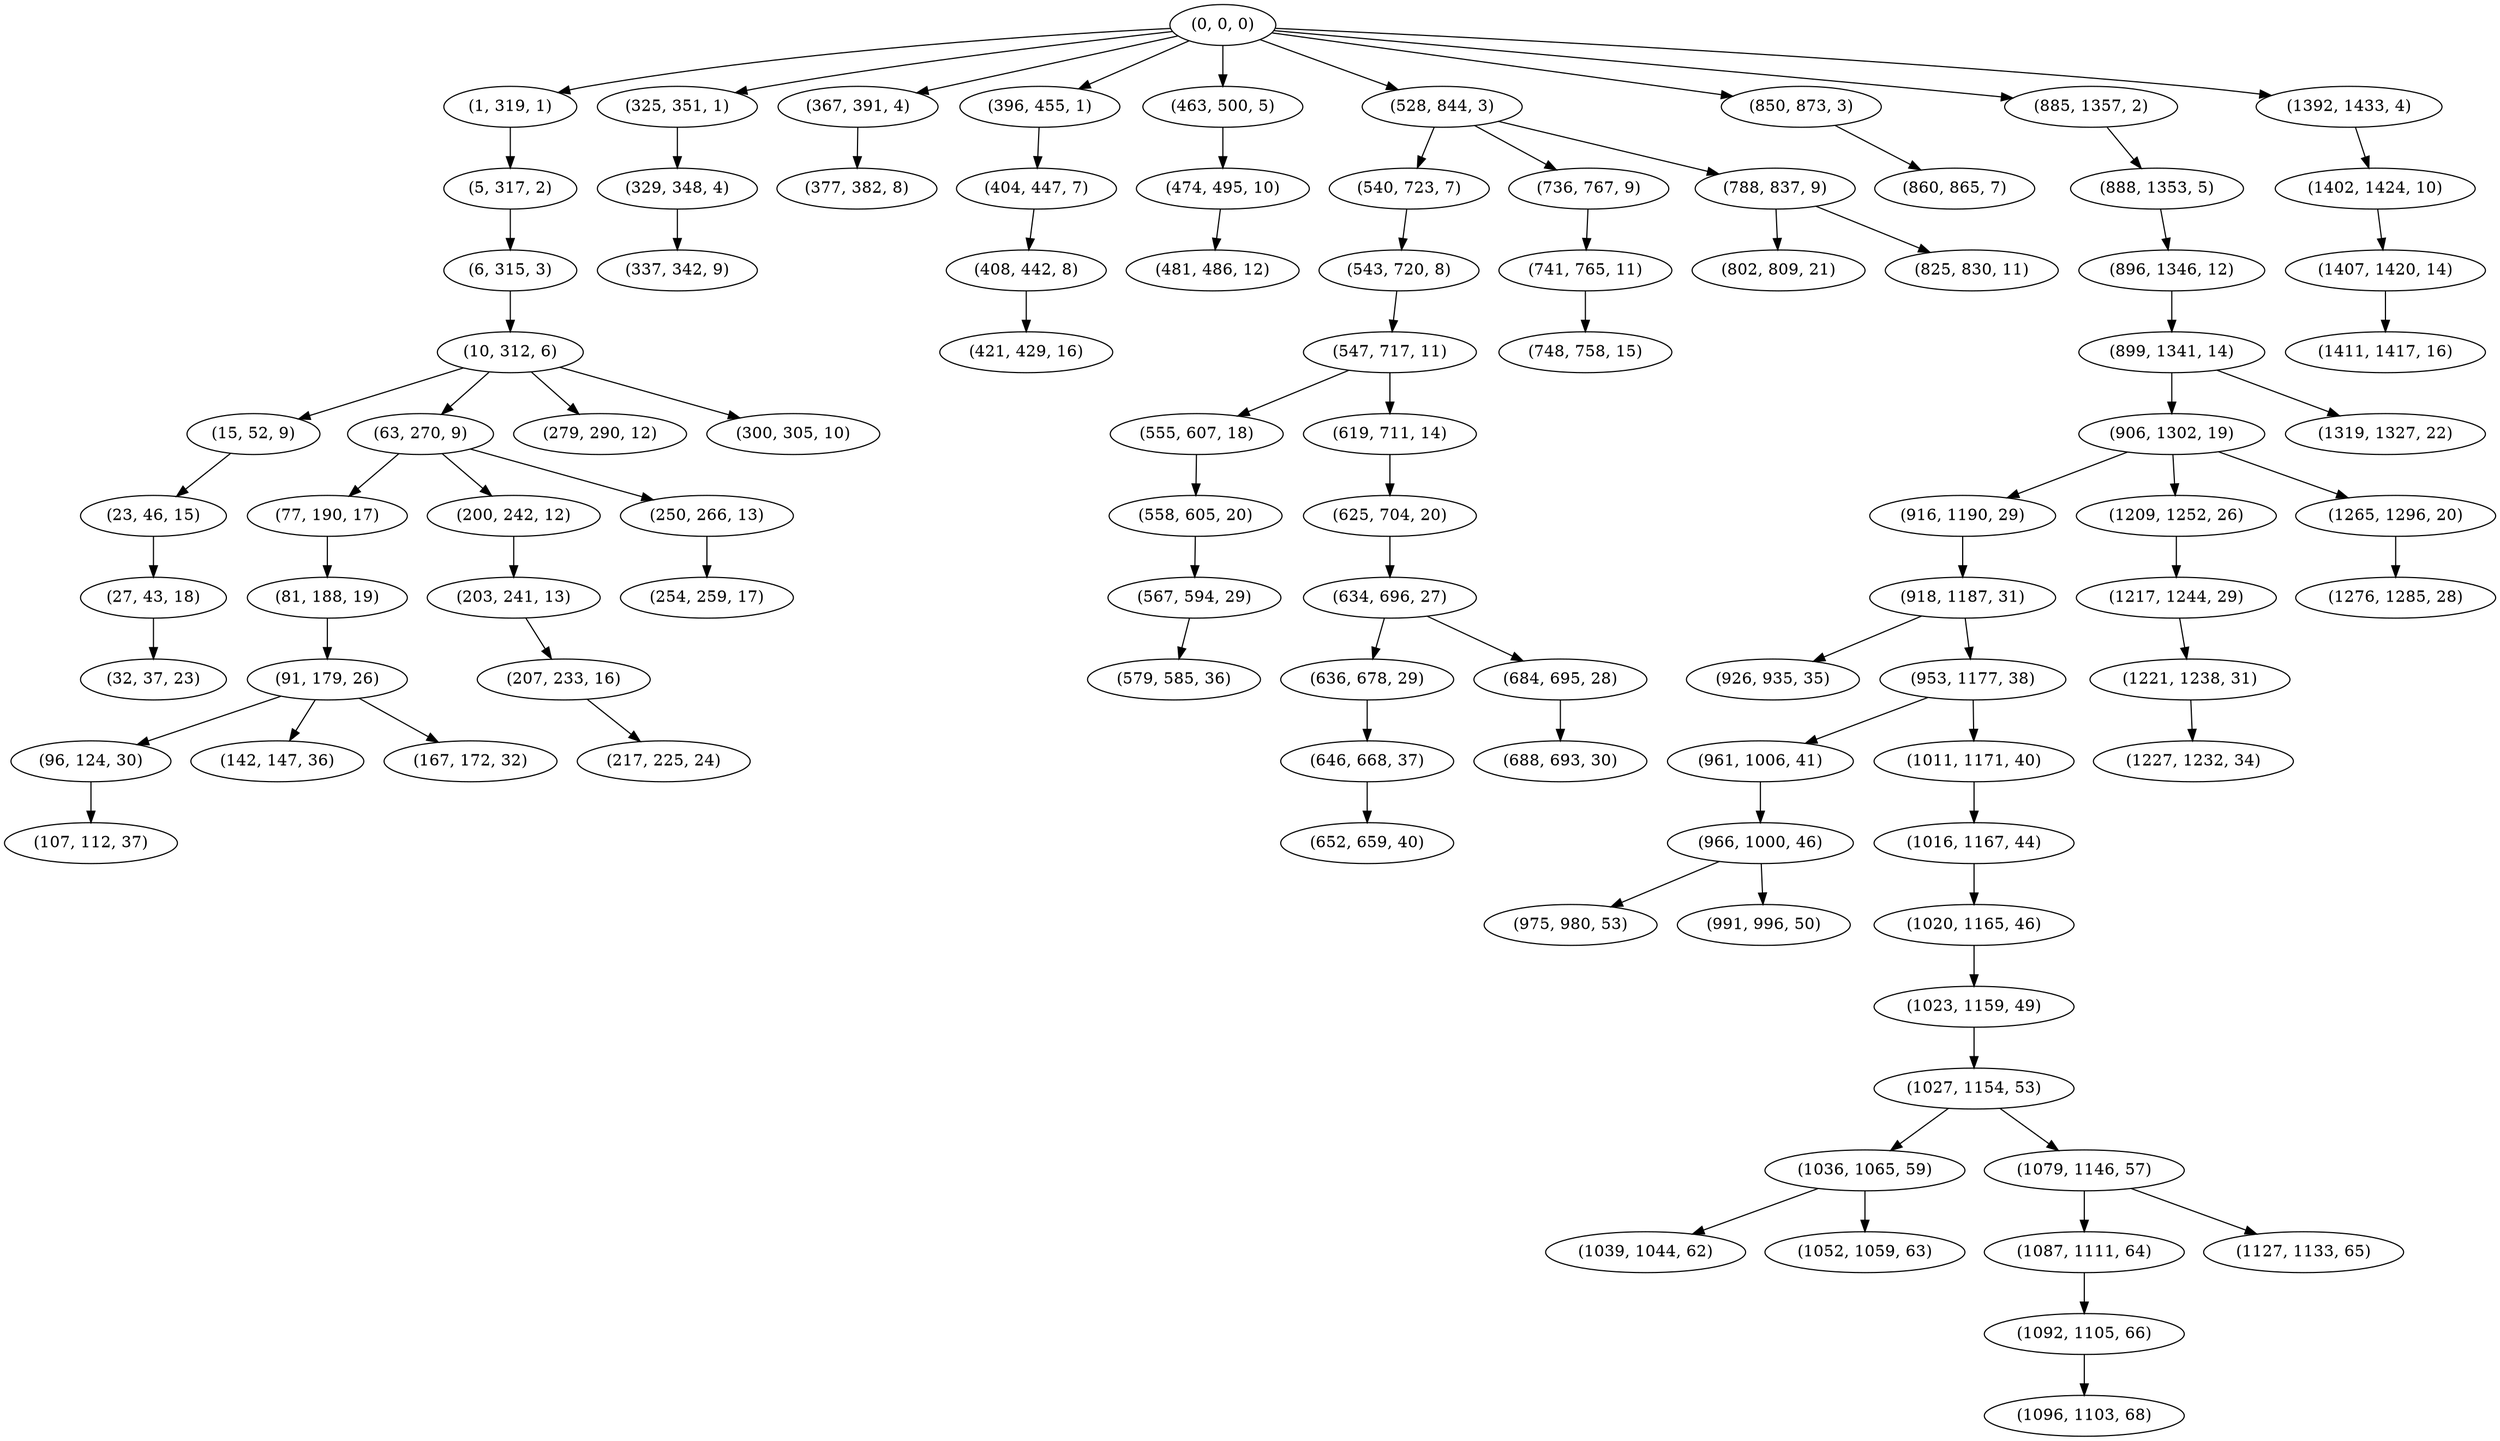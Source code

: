 digraph tree {
    "(0, 0, 0)";
    "(1, 319, 1)";
    "(5, 317, 2)";
    "(6, 315, 3)";
    "(10, 312, 6)";
    "(15, 52, 9)";
    "(23, 46, 15)";
    "(27, 43, 18)";
    "(32, 37, 23)";
    "(63, 270, 9)";
    "(77, 190, 17)";
    "(81, 188, 19)";
    "(91, 179, 26)";
    "(96, 124, 30)";
    "(107, 112, 37)";
    "(142, 147, 36)";
    "(167, 172, 32)";
    "(200, 242, 12)";
    "(203, 241, 13)";
    "(207, 233, 16)";
    "(217, 225, 24)";
    "(250, 266, 13)";
    "(254, 259, 17)";
    "(279, 290, 12)";
    "(300, 305, 10)";
    "(325, 351, 1)";
    "(329, 348, 4)";
    "(337, 342, 9)";
    "(367, 391, 4)";
    "(377, 382, 8)";
    "(396, 455, 1)";
    "(404, 447, 7)";
    "(408, 442, 8)";
    "(421, 429, 16)";
    "(463, 500, 5)";
    "(474, 495, 10)";
    "(481, 486, 12)";
    "(528, 844, 3)";
    "(540, 723, 7)";
    "(543, 720, 8)";
    "(547, 717, 11)";
    "(555, 607, 18)";
    "(558, 605, 20)";
    "(567, 594, 29)";
    "(579, 585, 36)";
    "(619, 711, 14)";
    "(625, 704, 20)";
    "(634, 696, 27)";
    "(636, 678, 29)";
    "(646, 668, 37)";
    "(652, 659, 40)";
    "(684, 695, 28)";
    "(688, 693, 30)";
    "(736, 767, 9)";
    "(741, 765, 11)";
    "(748, 758, 15)";
    "(788, 837, 9)";
    "(802, 809, 21)";
    "(825, 830, 11)";
    "(850, 873, 3)";
    "(860, 865, 7)";
    "(885, 1357, 2)";
    "(888, 1353, 5)";
    "(896, 1346, 12)";
    "(899, 1341, 14)";
    "(906, 1302, 19)";
    "(916, 1190, 29)";
    "(918, 1187, 31)";
    "(926, 935, 35)";
    "(953, 1177, 38)";
    "(961, 1006, 41)";
    "(966, 1000, 46)";
    "(975, 980, 53)";
    "(991, 996, 50)";
    "(1011, 1171, 40)";
    "(1016, 1167, 44)";
    "(1020, 1165, 46)";
    "(1023, 1159, 49)";
    "(1027, 1154, 53)";
    "(1036, 1065, 59)";
    "(1039, 1044, 62)";
    "(1052, 1059, 63)";
    "(1079, 1146, 57)";
    "(1087, 1111, 64)";
    "(1092, 1105, 66)";
    "(1096, 1103, 68)";
    "(1127, 1133, 65)";
    "(1209, 1252, 26)";
    "(1217, 1244, 29)";
    "(1221, 1238, 31)";
    "(1227, 1232, 34)";
    "(1265, 1296, 20)";
    "(1276, 1285, 28)";
    "(1319, 1327, 22)";
    "(1392, 1433, 4)";
    "(1402, 1424, 10)";
    "(1407, 1420, 14)";
    "(1411, 1417, 16)";
    "(0, 0, 0)" -> "(1, 319, 1)";
    "(0, 0, 0)" -> "(325, 351, 1)";
    "(0, 0, 0)" -> "(367, 391, 4)";
    "(0, 0, 0)" -> "(396, 455, 1)";
    "(0, 0, 0)" -> "(463, 500, 5)";
    "(0, 0, 0)" -> "(528, 844, 3)";
    "(0, 0, 0)" -> "(850, 873, 3)";
    "(0, 0, 0)" -> "(885, 1357, 2)";
    "(0, 0, 0)" -> "(1392, 1433, 4)";
    "(1, 319, 1)" -> "(5, 317, 2)";
    "(5, 317, 2)" -> "(6, 315, 3)";
    "(6, 315, 3)" -> "(10, 312, 6)";
    "(10, 312, 6)" -> "(15, 52, 9)";
    "(10, 312, 6)" -> "(63, 270, 9)";
    "(10, 312, 6)" -> "(279, 290, 12)";
    "(10, 312, 6)" -> "(300, 305, 10)";
    "(15, 52, 9)" -> "(23, 46, 15)";
    "(23, 46, 15)" -> "(27, 43, 18)";
    "(27, 43, 18)" -> "(32, 37, 23)";
    "(63, 270, 9)" -> "(77, 190, 17)";
    "(63, 270, 9)" -> "(200, 242, 12)";
    "(63, 270, 9)" -> "(250, 266, 13)";
    "(77, 190, 17)" -> "(81, 188, 19)";
    "(81, 188, 19)" -> "(91, 179, 26)";
    "(91, 179, 26)" -> "(96, 124, 30)";
    "(91, 179, 26)" -> "(142, 147, 36)";
    "(91, 179, 26)" -> "(167, 172, 32)";
    "(96, 124, 30)" -> "(107, 112, 37)";
    "(200, 242, 12)" -> "(203, 241, 13)";
    "(203, 241, 13)" -> "(207, 233, 16)";
    "(207, 233, 16)" -> "(217, 225, 24)";
    "(250, 266, 13)" -> "(254, 259, 17)";
    "(325, 351, 1)" -> "(329, 348, 4)";
    "(329, 348, 4)" -> "(337, 342, 9)";
    "(367, 391, 4)" -> "(377, 382, 8)";
    "(396, 455, 1)" -> "(404, 447, 7)";
    "(404, 447, 7)" -> "(408, 442, 8)";
    "(408, 442, 8)" -> "(421, 429, 16)";
    "(463, 500, 5)" -> "(474, 495, 10)";
    "(474, 495, 10)" -> "(481, 486, 12)";
    "(528, 844, 3)" -> "(540, 723, 7)";
    "(528, 844, 3)" -> "(736, 767, 9)";
    "(528, 844, 3)" -> "(788, 837, 9)";
    "(540, 723, 7)" -> "(543, 720, 8)";
    "(543, 720, 8)" -> "(547, 717, 11)";
    "(547, 717, 11)" -> "(555, 607, 18)";
    "(547, 717, 11)" -> "(619, 711, 14)";
    "(555, 607, 18)" -> "(558, 605, 20)";
    "(558, 605, 20)" -> "(567, 594, 29)";
    "(567, 594, 29)" -> "(579, 585, 36)";
    "(619, 711, 14)" -> "(625, 704, 20)";
    "(625, 704, 20)" -> "(634, 696, 27)";
    "(634, 696, 27)" -> "(636, 678, 29)";
    "(634, 696, 27)" -> "(684, 695, 28)";
    "(636, 678, 29)" -> "(646, 668, 37)";
    "(646, 668, 37)" -> "(652, 659, 40)";
    "(684, 695, 28)" -> "(688, 693, 30)";
    "(736, 767, 9)" -> "(741, 765, 11)";
    "(741, 765, 11)" -> "(748, 758, 15)";
    "(788, 837, 9)" -> "(802, 809, 21)";
    "(788, 837, 9)" -> "(825, 830, 11)";
    "(850, 873, 3)" -> "(860, 865, 7)";
    "(885, 1357, 2)" -> "(888, 1353, 5)";
    "(888, 1353, 5)" -> "(896, 1346, 12)";
    "(896, 1346, 12)" -> "(899, 1341, 14)";
    "(899, 1341, 14)" -> "(906, 1302, 19)";
    "(899, 1341, 14)" -> "(1319, 1327, 22)";
    "(906, 1302, 19)" -> "(916, 1190, 29)";
    "(906, 1302, 19)" -> "(1209, 1252, 26)";
    "(906, 1302, 19)" -> "(1265, 1296, 20)";
    "(916, 1190, 29)" -> "(918, 1187, 31)";
    "(918, 1187, 31)" -> "(926, 935, 35)";
    "(918, 1187, 31)" -> "(953, 1177, 38)";
    "(953, 1177, 38)" -> "(961, 1006, 41)";
    "(953, 1177, 38)" -> "(1011, 1171, 40)";
    "(961, 1006, 41)" -> "(966, 1000, 46)";
    "(966, 1000, 46)" -> "(975, 980, 53)";
    "(966, 1000, 46)" -> "(991, 996, 50)";
    "(1011, 1171, 40)" -> "(1016, 1167, 44)";
    "(1016, 1167, 44)" -> "(1020, 1165, 46)";
    "(1020, 1165, 46)" -> "(1023, 1159, 49)";
    "(1023, 1159, 49)" -> "(1027, 1154, 53)";
    "(1027, 1154, 53)" -> "(1036, 1065, 59)";
    "(1027, 1154, 53)" -> "(1079, 1146, 57)";
    "(1036, 1065, 59)" -> "(1039, 1044, 62)";
    "(1036, 1065, 59)" -> "(1052, 1059, 63)";
    "(1079, 1146, 57)" -> "(1087, 1111, 64)";
    "(1079, 1146, 57)" -> "(1127, 1133, 65)";
    "(1087, 1111, 64)" -> "(1092, 1105, 66)";
    "(1092, 1105, 66)" -> "(1096, 1103, 68)";
    "(1209, 1252, 26)" -> "(1217, 1244, 29)";
    "(1217, 1244, 29)" -> "(1221, 1238, 31)";
    "(1221, 1238, 31)" -> "(1227, 1232, 34)";
    "(1265, 1296, 20)" -> "(1276, 1285, 28)";
    "(1392, 1433, 4)" -> "(1402, 1424, 10)";
    "(1402, 1424, 10)" -> "(1407, 1420, 14)";
    "(1407, 1420, 14)" -> "(1411, 1417, 16)";
}
